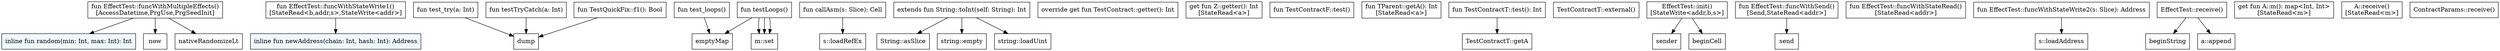 digraph "CallGraph" {
    node [shape=box];
    node_10 [label="inline fun random(min: Int, max: Int): Int" style=filled fillcolor="#F0F8FF"];
    node_18 [label="inline fun newAddress(chain: Int, hash: Int): Address" style=filled fillcolor="#F0F8FF"];
    node_23 [label="fun test_try(a: Int)"];
    node_24 [label="fun test_loops()"];
    node_25 [label="fun testTryCatch(a: Int)"];
    node_26 [label="fun testLoops()"];
    node_27 [label="fun callAsm(s: Slice): Cell"];
    node_28 [label="extends fun String::toInt(self: String): Int"];
    node_29 [label="override get fun TestContract::getter(): Int"];
    node_30 [label="get fun Z::getter(): Int
[StateRead<a>]"];
    node_31 [label="fun TestContractF::test()"];
    node_32 [label="fun TParent::getA(): Int
[StateRead<a>]"];
    node_33 [label="fun TestContractT::test(): Int"];
    node_34 [label="TestContractT::external()"];
    node_35 [label="EffectTest::init()
[StateWrite<addr,b,s>]"];
    node_36 [label="fun EffectTest::funcWithSend()
[Send,StateRead<addr>]"];
    node_37 [label="fun EffectTest::funcWithStateRead()
[StateRead<addr>]"];
    node_38 [label="fun EffectTest::funcWithStateWrite1()
[StateRead<b,addr,s>,StateWrite<addr>]"];
    node_39 [label="fun EffectTest::funcWithStateWrite2(s: Slice): Address"];
    node_40 [label="fun EffectTest::funcWithMultipleEffects()
[AccessDatetime,PrgUse,PrgSeedInit]"];
    node_41 [label="EffectTest::receive()"];
    node_42 [label="get fun A::m(): map<Int, Int>
[StateRead<m>]"];
    node_43 [label="A::receive()
[StateRead<m>]"];
    node_44 [label="ContractParams::receive()"];
    node_45 [label="fun TestQuickFix::f1(): Bool"];
    node_49 [label="dump"];
    node_50 [label="emptyMap"];
    node_51 [label="m::set"];
    node_52 [label="s::loadRefEx"];
    node_53 [label="String::asSlice"];
    node_54 [label="string::empty"];
    node_55 [label="string::loadUint"];
    node_56 [label="TestContractT::getA"];
    node_57 [label="sender"];
    node_58 [label="beginCell"];
    node_59 [label="send"];
    node_60 [label="s::loadAddress"];
    node_61 [label="now"];
    node_62 [label="nativeRandomizeLt"];
    node_63 [label="beginString"];
    node_64 [label="a::append"];
    node_23 -> node_49;
    node_24 -> node_50;
    node_25 -> node_49;
    node_26 -> node_50;
    node_26 -> node_51;
    node_26 -> node_51;
    node_26 -> node_51;
    node_27 -> node_52;
    node_28 -> node_53;
    node_28 -> node_54;
    node_28 -> node_55;
    node_33 -> node_56;
    node_35 -> node_57;
    node_35 -> node_58;
    node_36 -> node_59;
    node_38 -> node_18;
    node_39 -> node_60;
    node_40 -> node_61;
    node_40 -> node_10;
    node_40 -> node_62;
    node_41 -> node_63;
    node_41 -> node_64;
    node_45 -> node_49;
}
